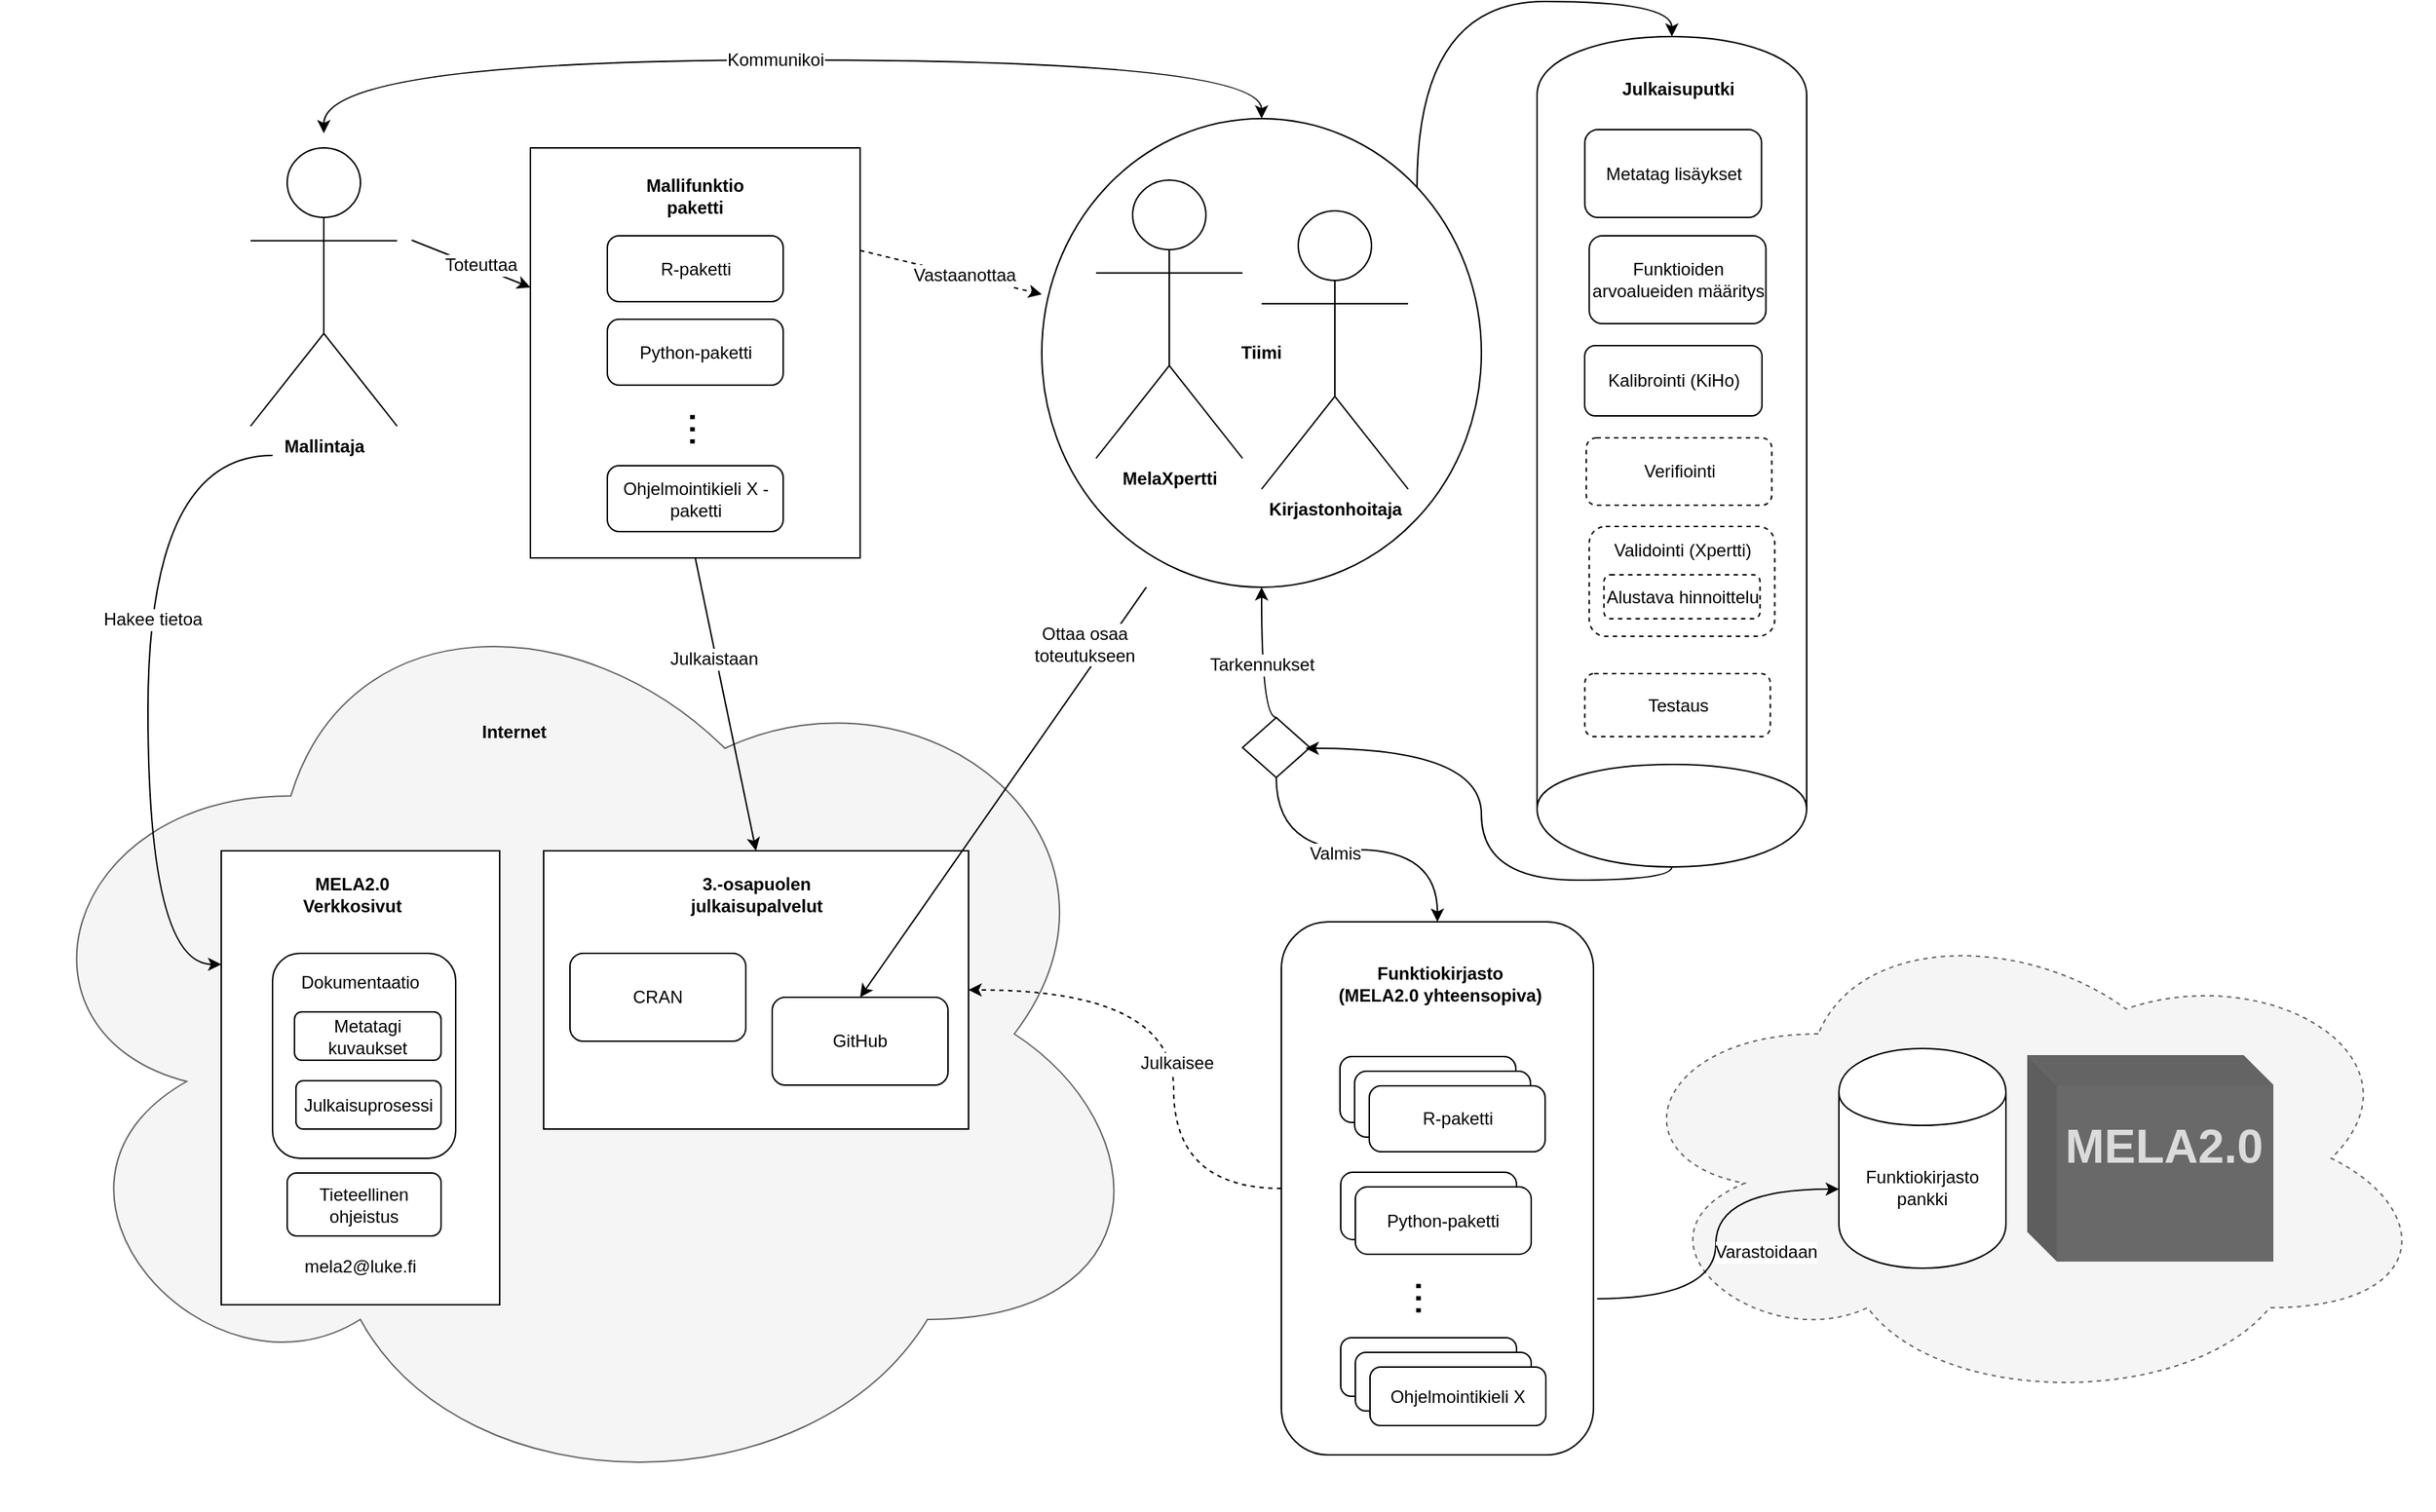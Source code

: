 <mxfile version="11.1.4" type="device"><diagram id="RFYR4MQuZ3A-wmbq20hQ" name="Page-1"><mxGraphModel dx="2249" dy="793" grid="1" gridSize="10" guides="1" tooltips="1" connect="1" arrows="1" fold="1" page="1" pageScale="1" pageWidth="827" pageHeight="1169" math="0" shadow="0"><root><mxCell id="0"/><mxCell id="1" parent="0"/><mxCell id="yb57WoLqYOZ_ag_HRVpF-37" value="" style="ellipse;shape=cloud;whiteSpace=wrap;html=1;glass=0;dashed=1;strokeColor=#666666;fillColor=#f5f5f5;fontColor=#333333;" parent="1" vertex="1"><mxGeometry x="1080" y="1290" width="560" height="340" as="geometry"/></mxCell><mxCell id="_fkellwYz7isch4n-O1e-32" value="" style="ellipse;shape=cloud;whiteSpace=wrap;html=1;fillColor=#f5f5f5;strokeColor=#666666;fontColor=#333333;" parent="1" vertex="1"><mxGeometry x="-20" y="1050" width="790" height="650" as="geometry"/></mxCell><mxCell id="_fkellwYz7isch4n-O1e-34" value="" style="rounded=0;whiteSpace=wrap;html=1;" parent="1" vertex="1"><mxGeometry x="350" y="1250" width="290" height="190" as="geometry"/></mxCell><mxCell id="_fkellwYz7isch4n-O1e-23" style="rounded=0;orthogonalLoop=1;jettySize=auto;html=1;" parent="1" target="_fkellwYz7isch4n-O1e-9" edge="1"><mxGeometry relative="1" as="geometry"><mxPoint x="260" y="833" as="sourcePoint"/></mxGeometry></mxCell><mxCell id="_fkellwYz7isch4n-O1e-57" value="Toteuttaa" style="text;html=1;resizable=0;points=[];align=center;verticalAlign=middle;labelBackgroundColor=#ffffff;" parent="_fkellwYz7isch4n-O1e-23" vertex="1" connectable="0"><mxGeometry x="0.141" y="2" relative="1" as="geometry"><mxPoint as="offset"/></mxGeometry></mxCell><mxCell id="_fkellwYz7isch4n-O1e-1" value="Mallintaja" style="shape=umlActor;verticalLabelPosition=bottom;labelBackgroundColor=#ffffff;verticalAlign=top;html=1;outlineConnect=0;fontSize=12;fontStyle=1" parent="1" vertex="1"><mxGeometry x="150" y="770" width="100" height="190" as="geometry"/></mxCell><mxCell id="_fkellwYz7isch4n-O1e-38" style="rounded=0;orthogonalLoop=1;jettySize=auto;html=1;entryX=0.5;entryY=0;entryDx=0;entryDy=0;exitX=0.277;exitY=0.947;exitDx=0;exitDy=0;exitPerimeter=0;" parent="1" source="yb57WoLqYOZ_ag_HRVpF-4" target="_fkellwYz7isch4n-O1e-33" edge="1"><mxGeometry relative="1" as="geometry"><mxPoint x="770" y="1120" as="sourcePoint"/></mxGeometry></mxCell><mxCell id="_fkellwYz7isch4n-O1e-59" value="&lt;div&gt;Ottaa osaa&lt;/div&gt;&lt;div&gt;toteutukseen&lt;/div&gt;" style="text;html=1;resizable=0;points=[];align=center;verticalAlign=middle;labelBackgroundColor=#ffffff;" parent="_fkellwYz7isch4n-O1e-38" vertex="1" connectable="0"><mxGeometry x="-0.091" relative="1" as="geometry"><mxPoint x="40" y="-79" as="offset"/></mxGeometry></mxCell><mxCell id="_fkellwYz7isch4n-O1e-39" style="edgeStyle=orthogonalEdgeStyle;rounded=0;orthogonalLoop=1;jettySize=auto;html=1;curved=1;startArrow=classic;startFill=1;" parent="1" source="yb57WoLqYOZ_ag_HRVpF-4" edge="1"><mxGeometry relative="1" as="geometry"><mxPoint x="370" y="600" as="sourcePoint"/><mxPoint x="200" y="760" as="targetPoint"/><Array as="points"><mxPoint x="840" y="710"/><mxPoint x="200" y="710"/></Array></mxGeometry></mxCell><mxCell id="_fkellwYz7isch4n-O1e-55" value="Kommunikoi" style="text;html=1;resizable=0;points=[];align=center;verticalAlign=middle;labelBackgroundColor=#ffffff;" parent="_fkellwYz7isch4n-O1e-39" vertex="1" connectable="0"><mxGeometry x="-0.008" y="2" relative="1" as="geometry"><mxPoint x="-10" y="-2" as="offset"/></mxGeometry></mxCell><mxCell id="_fkellwYz7isch4n-O1e-28" value="" style="rounded=0;whiteSpace=wrap;html=1;" parent="1" vertex="1"><mxGeometry x="130" y="1250" width="190" height="310" as="geometry"/></mxCell><mxCell id="_fkellwYz7isch4n-O1e-29" value="" style="rounded=1;whiteSpace=wrap;html=1;" parent="1" vertex="1"><mxGeometry x="165" y="1320" width="125" height="140" as="geometry"/></mxCell><mxCell id="_fkellwYz7isch4n-O1e-30" value="MELA2.0 Verkkosivut" style="text;html=1;strokeColor=none;fillColor=none;align=center;verticalAlign=middle;whiteSpace=wrap;rounded=0;fontStyle=1" parent="1" vertex="1"><mxGeometry x="170" y="1270" width="99" height="20" as="geometry"/></mxCell><mxCell id="_fkellwYz7isch4n-O1e-31" style="rounded=0;orthogonalLoop=1;jettySize=auto;html=1;edgeStyle=orthogonalEdgeStyle;curved=1;entryX=0;entryY=0.25;entryDx=0;entryDy=0;" parent="1" target="_fkellwYz7isch4n-O1e-28" edge="1"><mxGeometry relative="1" as="geometry"><mxPoint x="165" y="980" as="sourcePoint"/><mxPoint x="165" y="1360" as="targetPoint"/><Array as="points"><mxPoint x="80" y="980"/><mxPoint x="80" y="1328"/></Array></mxGeometry></mxCell><mxCell id="_fkellwYz7isch4n-O1e-56" value="Hakee tietoa" style="text;html=1;resizable=0;points=[];align=center;verticalAlign=middle;labelBackgroundColor=#ffffff;" parent="_fkellwYz7isch4n-O1e-31" vertex="1" connectable="0"><mxGeometry x="-0.183" y="3" relative="1" as="geometry"><mxPoint as="offset"/></mxGeometry></mxCell><mxCell id="_fkellwYz7isch4n-O1e-33" value="GitHub" style="rounded=1;whiteSpace=wrap;html=1;" parent="1" vertex="1"><mxGeometry x="506" y="1350" width="120" height="60" as="geometry"/></mxCell><mxCell id="_fkellwYz7isch4n-O1e-35" value="CRAN" style="rounded=1;whiteSpace=wrap;html=1;" parent="1" vertex="1"><mxGeometry x="368" y="1320" width="120" height="60" as="geometry"/></mxCell><mxCell id="_fkellwYz7isch4n-O1e-36" value="3.-osapuolen julkaisupalvelut" style="text;html=1;strokeColor=none;fillColor=none;align=center;verticalAlign=middle;whiteSpace=wrap;rounded=0;fontStyle=1" parent="1" vertex="1"><mxGeometry x="445.5" y="1270" width="99" height="20" as="geometry"/></mxCell><mxCell id="_fkellwYz7isch4n-O1e-37" style="rounded=0;orthogonalLoop=1;jettySize=auto;html=1;exitX=0.5;exitY=1;exitDx=0;exitDy=0;entryX=0.5;entryY=0;entryDx=0;entryDy=0;" parent="1" source="_fkellwYz7isch4n-O1e-9" target="_fkellwYz7isch4n-O1e-34" edge="1"><mxGeometry relative="1" as="geometry"/></mxCell><mxCell id="_fkellwYz7isch4n-O1e-58" value="Julkaistaan" style="text;html=1;resizable=0;points=[];align=center;verticalAlign=middle;labelBackgroundColor=#ffffff;" parent="_fkellwYz7isch4n-O1e-37" vertex="1" connectable="0"><mxGeometry x="-0.192" y="-3" relative="1" as="geometry"><mxPoint x="-2" y="-13" as="offset"/></mxGeometry></mxCell><mxCell id="_fkellwYz7isch4n-O1e-40" value="" style="group;fillColor=#ffffff;" parent="1" vertex="1" connectable="0"><mxGeometry x="853.5" y="1298.5" width="213" height="364" as="geometry"/></mxCell><mxCell id="_fkellwYz7isch4n-O1e-41" value="" style="rounded=1;whiteSpace=wrap;html=1;fillColor=none;" parent="_fkellwYz7isch4n-O1e-40" vertex="1"><mxGeometry width="213" height="364" as="geometry"/></mxCell><mxCell id="_fkellwYz7isch4n-O1e-42" value="&lt;div&gt;Funktiokirjasto&lt;/div&gt;&lt;div&gt;(MELA2.0 yhteensopiva)&lt;br&gt;&lt;/div&gt;" style="text;html=1;strokeColor=none;fillColor=none;align=center;verticalAlign=middle;whiteSpace=wrap;rounded=0;fontStyle=1" parent="_fkellwYz7isch4n-O1e-40" vertex="1"><mxGeometry x="33.5" y="32" width="150" height="20" as="geometry"/></mxCell><mxCell id="_fkellwYz7isch4n-O1e-43" value="&lt;div&gt;Python-paketti&lt;/div&gt;" style="rounded=1;whiteSpace=wrap;html=1;arcSize=18;" parent="_fkellwYz7isch4n-O1e-40" vertex="1"><mxGeometry x="40.5" y="171" width="120" height="46" as="geometry"/></mxCell><mxCell id="_fkellwYz7isch4n-O1e-44" value="&lt;div&gt;R-paketti&lt;/div&gt;" style="rounded=1;whiteSpace=wrap;html=1;arcSize=18;" parent="_fkellwYz7isch4n-O1e-40" vertex="1"><mxGeometry x="40" y="92" width="120" height="45" as="geometry"/></mxCell><mxCell id="_fkellwYz7isch4n-O1e-45" value="&lt;div&gt;Kieli_X-paketti&lt;/div&gt;" style="rounded=1;whiteSpace=wrap;html=1;arcSize=18;" parent="_fkellwYz7isch4n-O1e-40" vertex="1"><mxGeometry x="40.5" y="284" width="120" height="40" as="geometry"/></mxCell><mxCell id="_fkellwYz7isch4n-O1e-46" value="&lt;font style=&quot;font-size: 30px&quot;&gt;...&lt;/font&gt;" style="text;html=1;strokeColor=none;fillColor=none;align=center;verticalAlign=middle;whiteSpace=wrap;rounded=0;rotation=90;" parent="_fkellwYz7isch4n-O1e-40" vertex="1"><mxGeometry x="83.5" y="247" width="40" height="20" as="geometry"/></mxCell><mxCell id="_fkellwYz7isch4n-O1e-47" value="&lt;div&gt;R-paketti&lt;/div&gt;" style="rounded=1;whiteSpace=wrap;html=1;arcSize=18;" parent="_fkellwYz7isch4n-O1e-40" vertex="1"><mxGeometry x="50" y="102" width="120" height="45" as="geometry"/></mxCell><mxCell id="_fkellwYz7isch4n-O1e-48" value="&lt;div&gt;R-paketti&lt;/div&gt;" style="rounded=1;whiteSpace=wrap;html=1;arcSize=18;" parent="_fkellwYz7isch4n-O1e-40" vertex="1"><mxGeometry x="60" y="112" width="120" height="45" as="geometry"/></mxCell><mxCell id="_fkellwYz7isch4n-O1e-49" value="&lt;div&gt;Kieli_X-paketti&lt;/div&gt;" style="rounded=1;whiteSpace=wrap;html=1;arcSize=18;" parent="_fkellwYz7isch4n-O1e-40" vertex="1"><mxGeometry x="50.5" y="294" width="120" height="40" as="geometry"/></mxCell><mxCell id="_fkellwYz7isch4n-O1e-50" value="Ohjelmointikieli X" style="rounded=1;whiteSpace=wrap;html=1;arcSize=18;" parent="_fkellwYz7isch4n-O1e-40" vertex="1"><mxGeometry x="60.5" y="304" width="120" height="40" as="geometry"/></mxCell><mxCell id="_fkellwYz7isch4n-O1e-51" value="&lt;div&gt;Python-paketti&lt;br&gt;&lt;/div&gt;" style="rounded=1;whiteSpace=wrap;html=1;arcSize=18;" parent="_fkellwYz7isch4n-O1e-40" vertex="1"><mxGeometry x="50.5" y="181" width="120" height="46" as="geometry"/></mxCell><mxCell id="_fkellwYz7isch4n-O1e-61" style="edgeStyle=orthogonalEdgeStyle;rounded=0;orthogonalLoop=1;jettySize=auto;html=1;exitX=0;exitY=0.5;exitDx=0;exitDy=0;entryX=1;entryY=0.5;entryDx=0;entryDy=0;startArrow=none;startFill=0;dashed=1;strokeColor=#000000;curved=1;" parent="1" source="_fkellwYz7isch4n-O1e-41" target="_fkellwYz7isch4n-O1e-34" edge="1"><mxGeometry relative="1" as="geometry"><Array as="points"><mxPoint x="780" y="1481"/><mxPoint x="780" y="1345"/></Array></mxGeometry></mxCell><mxCell id="_fkellwYz7isch4n-O1e-62" value="Julkaisee" style="text;html=1;resizable=0;points=[];align=center;verticalAlign=middle;labelBackgroundColor=#ffffff;" parent="_fkellwYz7isch4n-O1e-61" vertex="1" connectable="0"><mxGeometry x="-0.09" y="-2" relative="1" as="geometry"><mxPoint as="offset"/></mxGeometry></mxCell><mxCell id="_fkellwYz7isch4n-O1e-81" style="edgeStyle=none;rounded=0;orthogonalLoop=1;jettySize=auto;html=1;exitX=1;exitY=0.25;exitDx=0;exitDy=0;startArrow=none;startFill=0;strokeColor=#000000;dashed=1;entryX=0;entryY=0.375;entryDx=0;entryDy=0;entryPerimeter=0;" parent="1" source="_fkellwYz7isch4n-O1e-9" target="yb57WoLqYOZ_ag_HRVpF-4" edge="1"><mxGeometry relative="1" as="geometry"><mxPoint x="680" y="855" as="targetPoint"/></mxGeometry></mxCell><mxCell id="_fkellwYz7isch4n-O1e-82" value="Vastaanottaa" style="text;html=1;resizable=0;points=[];align=center;verticalAlign=middle;labelBackgroundColor=#ffffff;" parent="_fkellwYz7isch4n-O1e-81" vertex="1" connectable="0"><mxGeometry x="0.143" relative="1" as="geometry"><mxPoint as="offset"/></mxGeometry></mxCell><mxCell id="_fkellwYz7isch4n-O1e-9" value="" style="rounded=0;whiteSpace=wrap;html=1;fillColor=#FFFFFF;" parent="1" vertex="1"><mxGeometry x="341" y="770" width="225" height="280" as="geometry"/></mxCell><mxCell id="_fkellwYz7isch4n-O1e-10" value="&lt;font style=&quot;font-size: 30px&quot;&gt;...&lt;/font&gt;" style="text;html=1;strokeColor=none;fillColor=none;align=center;verticalAlign=middle;whiteSpace=wrap;rounded=0;rotation=90;" parent="1" vertex="1"><mxGeometry x="440.205" y="952.53" width="40.909" height="19.518" as="geometry"/></mxCell><mxCell id="_fkellwYz7isch4n-O1e-64" value="&lt;div&gt;R-paketti&lt;/div&gt;" style="rounded=1;whiteSpace=wrap;html=1;arcSize=18;" parent="1" vertex="1"><mxGeometry x="393.5" y="830" width="120" height="45" as="geometry"/></mxCell><mxCell id="_fkellwYz7isch4n-O1e-70" value="&lt;div&gt;Python-paketti&lt;/div&gt;" style="rounded=1;whiteSpace=wrap;html=1;arcSize=18;" parent="1" vertex="1"><mxGeometry x="393.5" y="887" width="120" height="45" as="geometry"/></mxCell><mxCell id="_fkellwYz7isch4n-O1e-69" value="Ohjelmointikieli X -paketti" style="rounded=1;whiteSpace=wrap;html=1;arcSize=18;" parent="1" vertex="1"><mxGeometry x="393.5" y="987" width="120" height="45" as="geometry"/></mxCell><mxCell id="_fkellwYz7isch4n-O1e-71" value="Mallifunktio paketti" style="text;html=1;strokeColor=none;fillColor=none;align=center;verticalAlign=middle;whiteSpace=wrap;rounded=0;glass=1;fontStyle=1" parent="1" vertex="1"><mxGeometry x="400" y="793" width="107" height="20" as="geometry"/></mxCell><mxCell id="_fkellwYz7isch4n-O1e-72" value="Metatagi kuvaukset" style="rounded=1;whiteSpace=wrap;html=1;glass=0;" parent="1" vertex="1"><mxGeometry x="180" y="1360" width="100" height="33" as="geometry"/></mxCell><mxCell id="_fkellwYz7isch4n-O1e-73" value="Dokumentaatio" style="text;html=1;strokeColor=none;fillColor=none;align=center;verticalAlign=middle;whiteSpace=wrap;rounded=0;glass=1;" parent="1" vertex="1"><mxGeometry x="175" y="1330" width="100" height="20" as="geometry"/></mxCell><mxCell id="_fkellwYz7isch4n-O1e-74" value="Internet" style="text;html=1;strokeColor=none;fillColor=none;align=center;verticalAlign=middle;whiteSpace=wrap;rounded=0;glass=1;fontStyle=1" parent="1" vertex="1"><mxGeometry x="310" y="1159" width="40" height="20" as="geometry"/></mxCell><mxCell id="_fkellwYz7isch4n-O1e-75" value="Julkaisuprosessi" style="rounded=1;glass=0;whiteSpace=wrap;html=1;" parent="1" vertex="1"><mxGeometry x="181" y="1407" width="99" height="33" as="geometry"/></mxCell><mxCell id="yb57WoLqYOZ_ag_HRVpF-5" value="" style="group;fillColor=#ffffff;" parent="1" vertex="1" connectable="0"><mxGeometry x="690" y="750" width="300" height="320" as="geometry"/></mxCell><mxCell id="yb57WoLqYOZ_ag_HRVpF-4" value="&lt;b&gt;Tiimi&lt;/b&gt;" style="ellipse;whiteSpace=wrap;html=1;fillColor=none;" parent="yb57WoLqYOZ_ag_HRVpF-5" vertex="1"><mxGeometry width="300" height="320" as="geometry"/></mxCell><mxCell id="_fkellwYz7isch4n-O1e-24" value="MelaXpertti" style="shape=umlActor;verticalLabelPosition=bottom;labelBackgroundColor=#ffffff;verticalAlign=top;html=1;outlineConnect=0;fontSize=12;fontStyle=1" parent="yb57WoLqYOZ_ag_HRVpF-5" vertex="1"><mxGeometry x="37" y="42" width="100" height="190" as="geometry"/></mxCell><mxCell id="yb57WoLqYOZ_ag_HRVpF-1" value="Kirjastonhoitaja" style="shape=umlActor;verticalLabelPosition=bottom;labelBackgroundColor=#ffffff;verticalAlign=top;html=1;outlineConnect=0;fontSize=12;fontStyle=1" parent="yb57WoLqYOZ_ag_HRVpF-5" vertex="1"><mxGeometry x="150" y="63" width="100" height="190" as="geometry"/></mxCell><mxCell id="yb57WoLqYOZ_ag_HRVpF-6" value="Tieteellinen ohjeistus" style="rounded=1;glass=0;whiteSpace=wrap;html=1;" parent="1" vertex="1"><mxGeometry x="175" y="1470" width="105" height="43" as="geometry"/></mxCell><mxCell id="yb57WoLqYOZ_ag_HRVpF-18" value="" style="group;rotation=90;dashed=1;" parent="1" vertex="1" connectable="0"><mxGeometry x="931" y="647" width="578" height="699" as="geometry"/></mxCell><mxCell id="yb57WoLqYOZ_ag_HRVpF-11" value="" style="shape=cylinder;whiteSpace=wrap;html=1;boundedLbl=1;backgroundOutline=1;rotation=180;" parent="yb57WoLqYOZ_ag_HRVpF-18" vertex="1"><mxGeometry x="97" y="47" width="184" height="567" as="geometry"/></mxCell><mxCell id="yb57WoLqYOZ_ag_HRVpF-12" value="Metatag lisäykset" style="rounded=1;whiteSpace=wrap;html=1;rotation=0;" parent="yb57WoLqYOZ_ag_HRVpF-18" vertex="1"><mxGeometry x="129.615" y="110.5" width="120.574" height="60" as="geometry"/></mxCell><mxCell id="yb57WoLqYOZ_ag_HRVpF-13" value="Funktioiden arvoalueiden määritys" style="rounded=1;whiteSpace=wrap;html=1;rotation=0;" parent="yb57WoLqYOZ_ag_HRVpF-18" vertex="1"><mxGeometry x="132.615" y="183" width="120.574" height="60" as="geometry"/></mxCell><mxCell id="yb57WoLqYOZ_ag_HRVpF-14" value="Testaus" style="rounded=1;whiteSpace=wrap;html=1;rotation=0;dashed=1;" parent="yb57WoLqYOZ_ag_HRVpF-18" vertex="1"><mxGeometry x="129.6" y="482" width="126.603" height="43" as="geometry"/></mxCell><mxCell id="yb57WoLqYOZ_ag_HRVpF-15" value="&lt;div&gt;Validointi (Xpertti)&lt;/div&gt;&lt;div&gt;&lt;br&gt;&lt;/div&gt;&lt;div&gt;&lt;br&gt;&lt;/div&gt;&lt;div&gt;&lt;br&gt;&lt;/div&gt;" style="rounded=1;whiteSpace=wrap;html=1;rotation=0;dashed=1;" parent="yb57WoLqYOZ_ag_HRVpF-18" vertex="1"><mxGeometry x="132.615" y="381.5" width="126.603" height="75" as="geometry"/></mxCell><mxCell id="yb57WoLqYOZ_ag_HRVpF-16" value="&lt;b&gt;Julkaisuputki&lt;/b&gt;" style="text;html=1;strokeColor=none;fillColor=none;align=center;verticalAlign=middle;whiteSpace=wrap;rounded=0;rotation=0;horizontal=1;" parent="yb57WoLqYOZ_ag_HRVpF-18" vertex="1"><mxGeometry x="123.548" y="73" width="138.66" height="20" as="geometry"/></mxCell><mxCell id="yb57WoLqYOZ_ag_HRVpF-17" value="Verifiointi" style="rounded=1;whiteSpace=wrap;html=1;rotation=0;dashed=1;" parent="yb57WoLqYOZ_ag_HRVpF-18" vertex="1"><mxGeometry x="130.605" y="321" width="126.603" height="46" as="geometry"/></mxCell><mxCell id="yb57WoLqYOZ_ag_HRVpF-33" value="Alustava hinnoittelu" style="rounded=1;whiteSpace=wrap;html=1;rotation=0;dashed=1;" parent="yb57WoLqYOZ_ag_HRVpF-18" vertex="1"><mxGeometry x="142.663" y="414.5" width="106.507" height="30" as="geometry"/></mxCell><mxCell id="yb57WoLqYOZ_ag_HRVpF-46" value="Kalibrointi (KiHo)" style="rounded=1;whiteSpace=wrap;html=1;rotation=0;" parent="yb57WoLqYOZ_ag_HRVpF-18" vertex="1"><mxGeometry x="129.5" y="258" width="121" height="48" as="geometry"/></mxCell><mxCell id="yb57WoLqYOZ_ag_HRVpF-19" style="edgeStyle=orthogonalEdgeStyle;curved=1;rounded=0;orthogonalLoop=1;jettySize=auto;html=1;exitX=1;exitY=0;exitDx=0;exitDy=0;entryX=0.5;entryY=1;entryDx=0;entryDy=0;" parent="1" source="yb57WoLqYOZ_ag_HRVpF-4" target="yb57WoLqYOZ_ag_HRVpF-11" edge="1"><mxGeometry relative="1" as="geometry"><Array as="points"><mxPoint x="946" y="670"/><mxPoint x="1120" y="670"/></Array></mxGeometry></mxCell><mxCell id="yb57WoLqYOZ_ag_HRVpF-21" value="Funktiokirjasto pankki" style="shape=cylinder;whiteSpace=wrap;html=1;boundedLbl=1;backgroundOutline=1;glass=0;" parent="1" vertex="1"><mxGeometry x="1234" y="1385" width="114" height="150" as="geometry"/></mxCell><mxCell id="yb57WoLqYOZ_ag_HRVpF-22" style="edgeStyle=orthogonalEdgeStyle;curved=1;rounded=0;orthogonalLoop=1;jettySize=auto;html=1;exitX=1.012;exitY=0.707;exitDx=0;exitDy=0;exitPerimeter=0;" parent="1" source="_fkellwYz7isch4n-O1e-41" target="yb57WoLqYOZ_ag_HRVpF-21" edge="1"><mxGeometry relative="1" as="geometry"><Array as="points"><mxPoint x="1150" y="1556"/><mxPoint x="1150" y="1481"/></Array></mxGeometry></mxCell><mxCell id="yb57WoLqYOZ_ag_HRVpF-23" value="Varastoidaan" style="text;html=1;resizable=0;points=[];align=center;verticalAlign=middle;labelBackgroundColor=#ffffff;" parent="yb57WoLqYOZ_ag_HRVpF-22" vertex="1" connectable="0"><mxGeometry x="-0.212" y="17" relative="1" as="geometry"><mxPoint x="51" y="-18.5" as="offset"/></mxGeometry></mxCell><mxCell id="yb57WoLqYOZ_ag_HRVpF-25" value="mela2@luke.fi" style="text;html=1;strokeColor=none;fillColor=none;align=center;verticalAlign=middle;whiteSpace=wrap;rounded=0;glass=0;" parent="1" vertex="1"><mxGeometry x="205" y="1524" width="40" height="20" as="geometry"/></mxCell><mxCell id="yb57WoLqYOZ_ag_HRVpF-38" value="" style="shape=cube;whiteSpace=wrap;html=1;boundedLbl=1;backgroundOutline=1;darkOpacity=0.05;darkOpacity2=0.1;fontSize=12;fillColor=#696969;strokeColor=#666666;fontColor=#333333;" parent="1" vertex="1"><mxGeometry x="1363" y="1390" width="167" height="140" as="geometry"/></mxCell><mxCell id="yb57WoLqYOZ_ag_HRVpF-39" value="MELA2.0" style="text;html=1;strokeColor=none;fillColor=none;align=center;verticalAlign=middle;whiteSpace=wrap;rounded=0;fontSize=32;fontColor=#DBDBDB;fontStyle=1" parent="1" vertex="1"><mxGeometry x="1406" y="1434.5" width="100" height="35" as="geometry"/></mxCell><mxCell id="yb57WoLqYOZ_ag_HRVpF-41" style="edgeStyle=orthogonalEdgeStyle;curved=1;rounded=0;orthogonalLoop=1;jettySize=auto;html=1;exitX=0.5;exitY=1;exitDx=0;exitDy=0;entryX=0.5;entryY=0;entryDx=0;entryDy=0;strokeColor=#000000;" parent="1" source="yb57WoLqYOZ_ag_HRVpF-40" target="_fkellwYz7isch4n-O1e-41" edge="1"><mxGeometry relative="1" as="geometry"/></mxCell><mxCell id="yb57WoLqYOZ_ag_HRVpF-44" value="Valmis" style="text;html=1;resizable=0;points=[];align=center;verticalAlign=middle;labelBackgroundColor=#ffffff;" parent="yb57WoLqYOZ_ag_HRVpF-41" vertex="1" connectable="0"><mxGeometry x="-0.148" y="-2" relative="1" as="geometry"><mxPoint as="offset"/></mxGeometry></mxCell><mxCell id="yb57WoLqYOZ_ag_HRVpF-42" style="edgeStyle=orthogonalEdgeStyle;curved=1;rounded=0;orthogonalLoop=1;jettySize=auto;html=1;entryX=0.5;entryY=1;entryDx=0;entryDy=0;strokeColor=#000000;exitX=0.5;exitY=0;exitDx=0;exitDy=0;" parent="1" source="yb57WoLqYOZ_ag_HRVpF-40" target="yb57WoLqYOZ_ag_HRVpF-4" edge="1"><mxGeometry relative="1" as="geometry"><Array as="points"><mxPoint x="840" y="1159"/></Array></mxGeometry></mxCell><mxCell id="yb57WoLqYOZ_ag_HRVpF-43" value="Tarkennukset" style="text;html=1;resizable=0;points=[];align=center;verticalAlign=middle;labelBackgroundColor=#ffffff;" parent="yb57WoLqYOZ_ag_HRVpF-42" vertex="1" connectable="0"><mxGeometry x="-0.071" relative="1" as="geometry"><mxPoint as="offset"/></mxGeometry></mxCell><mxCell id="yb57WoLqYOZ_ag_HRVpF-40" value="" style="rhombus;whiteSpace=wrap;html=1;glass=0;strokeColor=#000000;fillColor=#ffffff;" parent="1" vertex="1"><mxGeometry x="827" y="1159" width="46" height="41" as="geometry"/></mxCell><mxCell id="yb57WoLqYOZ_ag_HRVpF-45" style="edgeStyle=orthogonalEdgeStyle;curved=1;rounded=0;orthogonalLoop=1;jettySize=auto;html=1;exitX=0.5;exitY=0;exitDx=0;exitDy=0;strokeColor=#000000;" parent="1" source="yb57WoLqYOZ_ag_HRVpF-11" edge="1"><mxGeometry relative="1" as="geometry"><mxPoint x="870" y="1180" as="targetPoint"/><Array as="points"><mxPoint x="1120" y="1270"/><mxPoint x="990" y="1270"/><mxPoint x="990" y="1180"/></Array></mxGeometry></mxCell></root></mxGraphModel></diagram></mxfile>